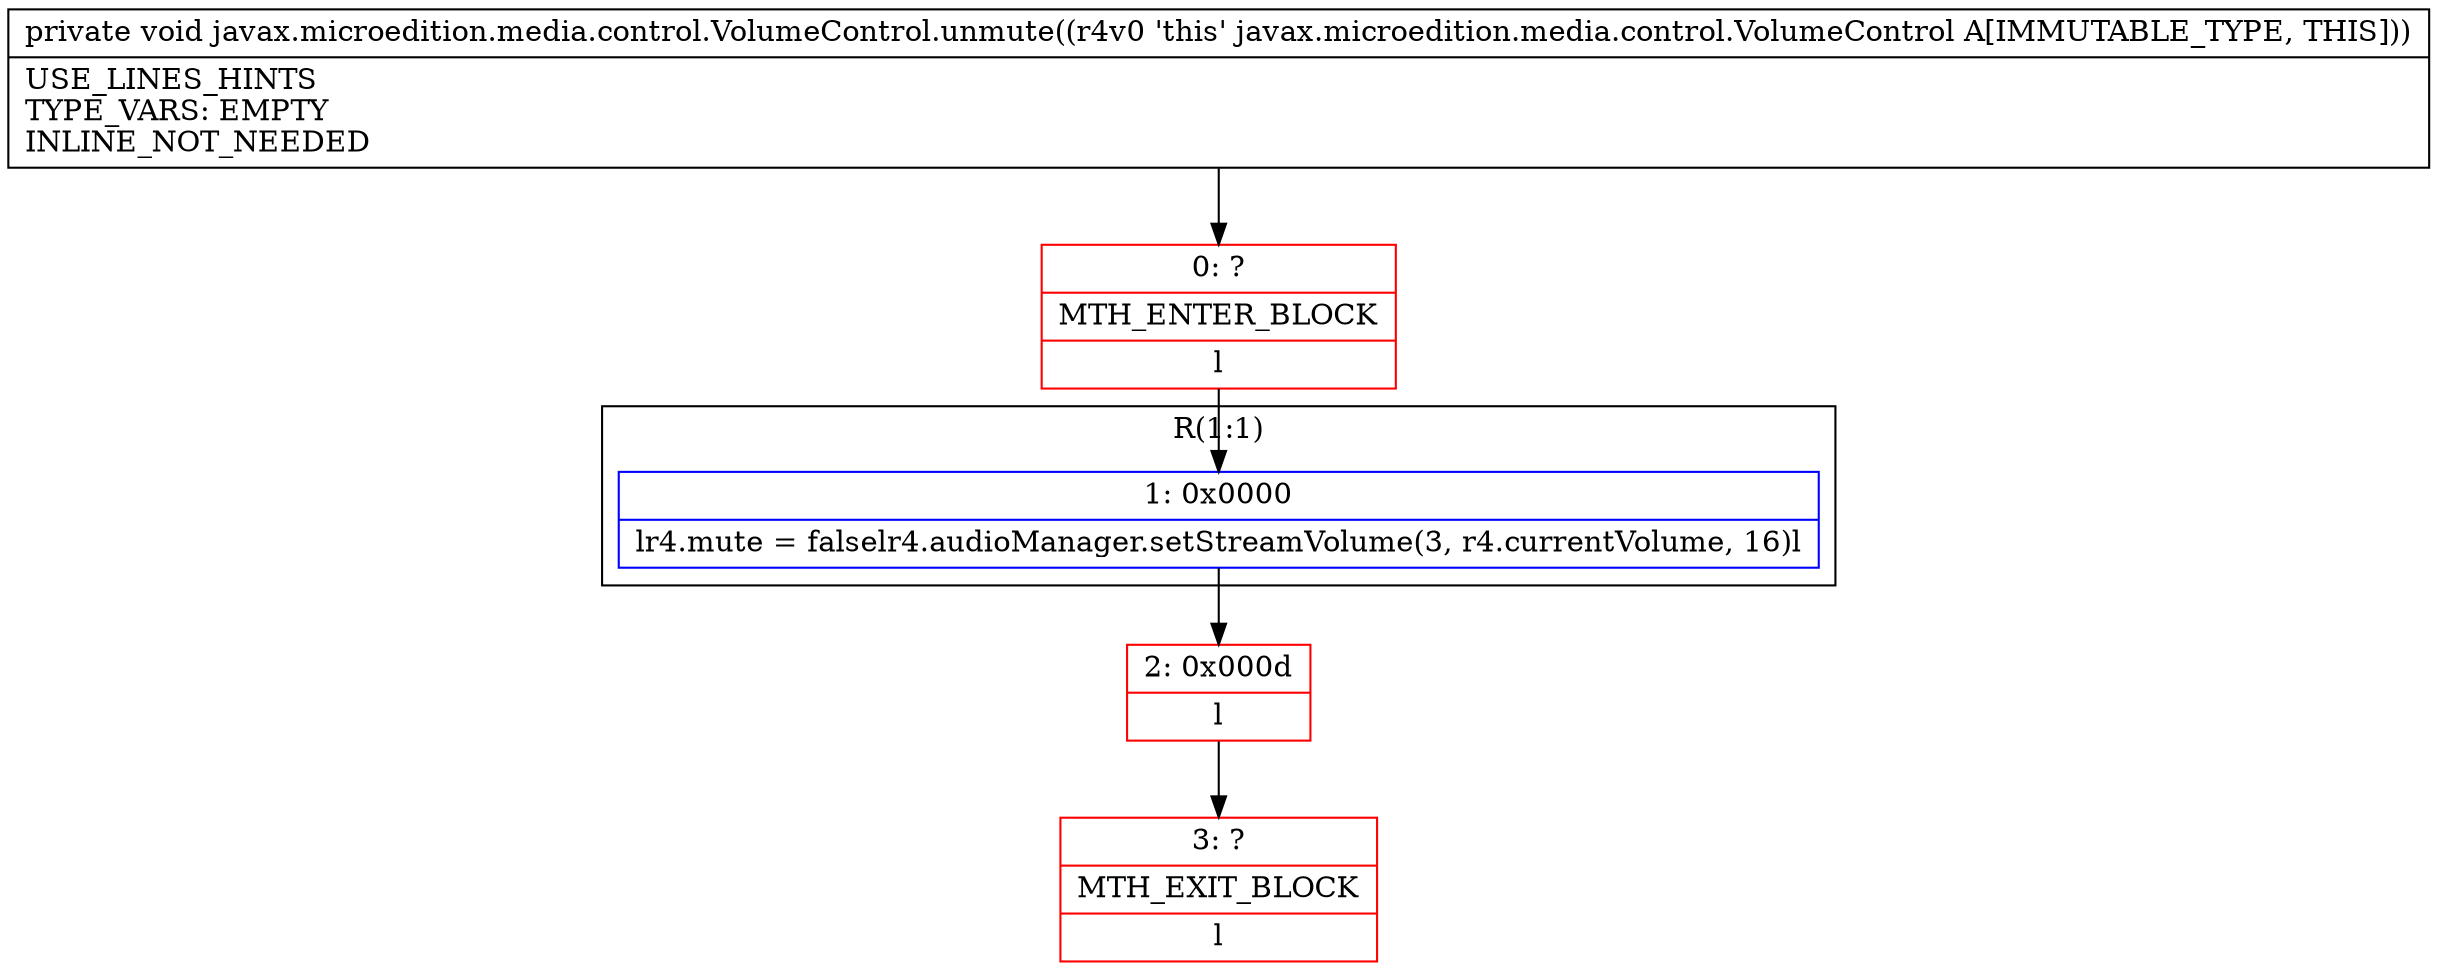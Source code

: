 digraph "CFG forjavax.microedition.media.control.VolumeControl.unmute()V" {
subgraph cluster_Region_668182573 {
label = "R(1:1)";
node [shape=record,color=blue];
Node_1 [shape=record,label="{1\:\ 0x0000|lr4.mute = falselr4.audioManager.setStreamVolume(3, r4.currentVolume, 16)l}"];
}
Node_0 [shape=record,color=red,label="{0\:\ ?|MTH_ENTER_BLOCK\l|l}"];
Node_2 [shape=record,color=red,label="{2\:\ 0x000d|l}"];
Node_3 [shape=record,color=red,label="{3\:\ ?|MTH_EXIT_BLOCK\l|l}"];
MethodNode[shape=record,label="{private void javax.microedition.media.control.VolumeControl.unmute((r4v0 'this' javax.microedition.media.control.VolumeControl A[IMMUTABLE_TYPE, THIS]))  | USE_LINES_HINTS\lTYPE_VARS: EMPTY\lINLINE_NOT_NEEDED\l}"];
MethodNode -> Node_0;
Node_1 -> Node_2;
Node_0 -> Node_1;
Node_2 -> Node_3;
}

